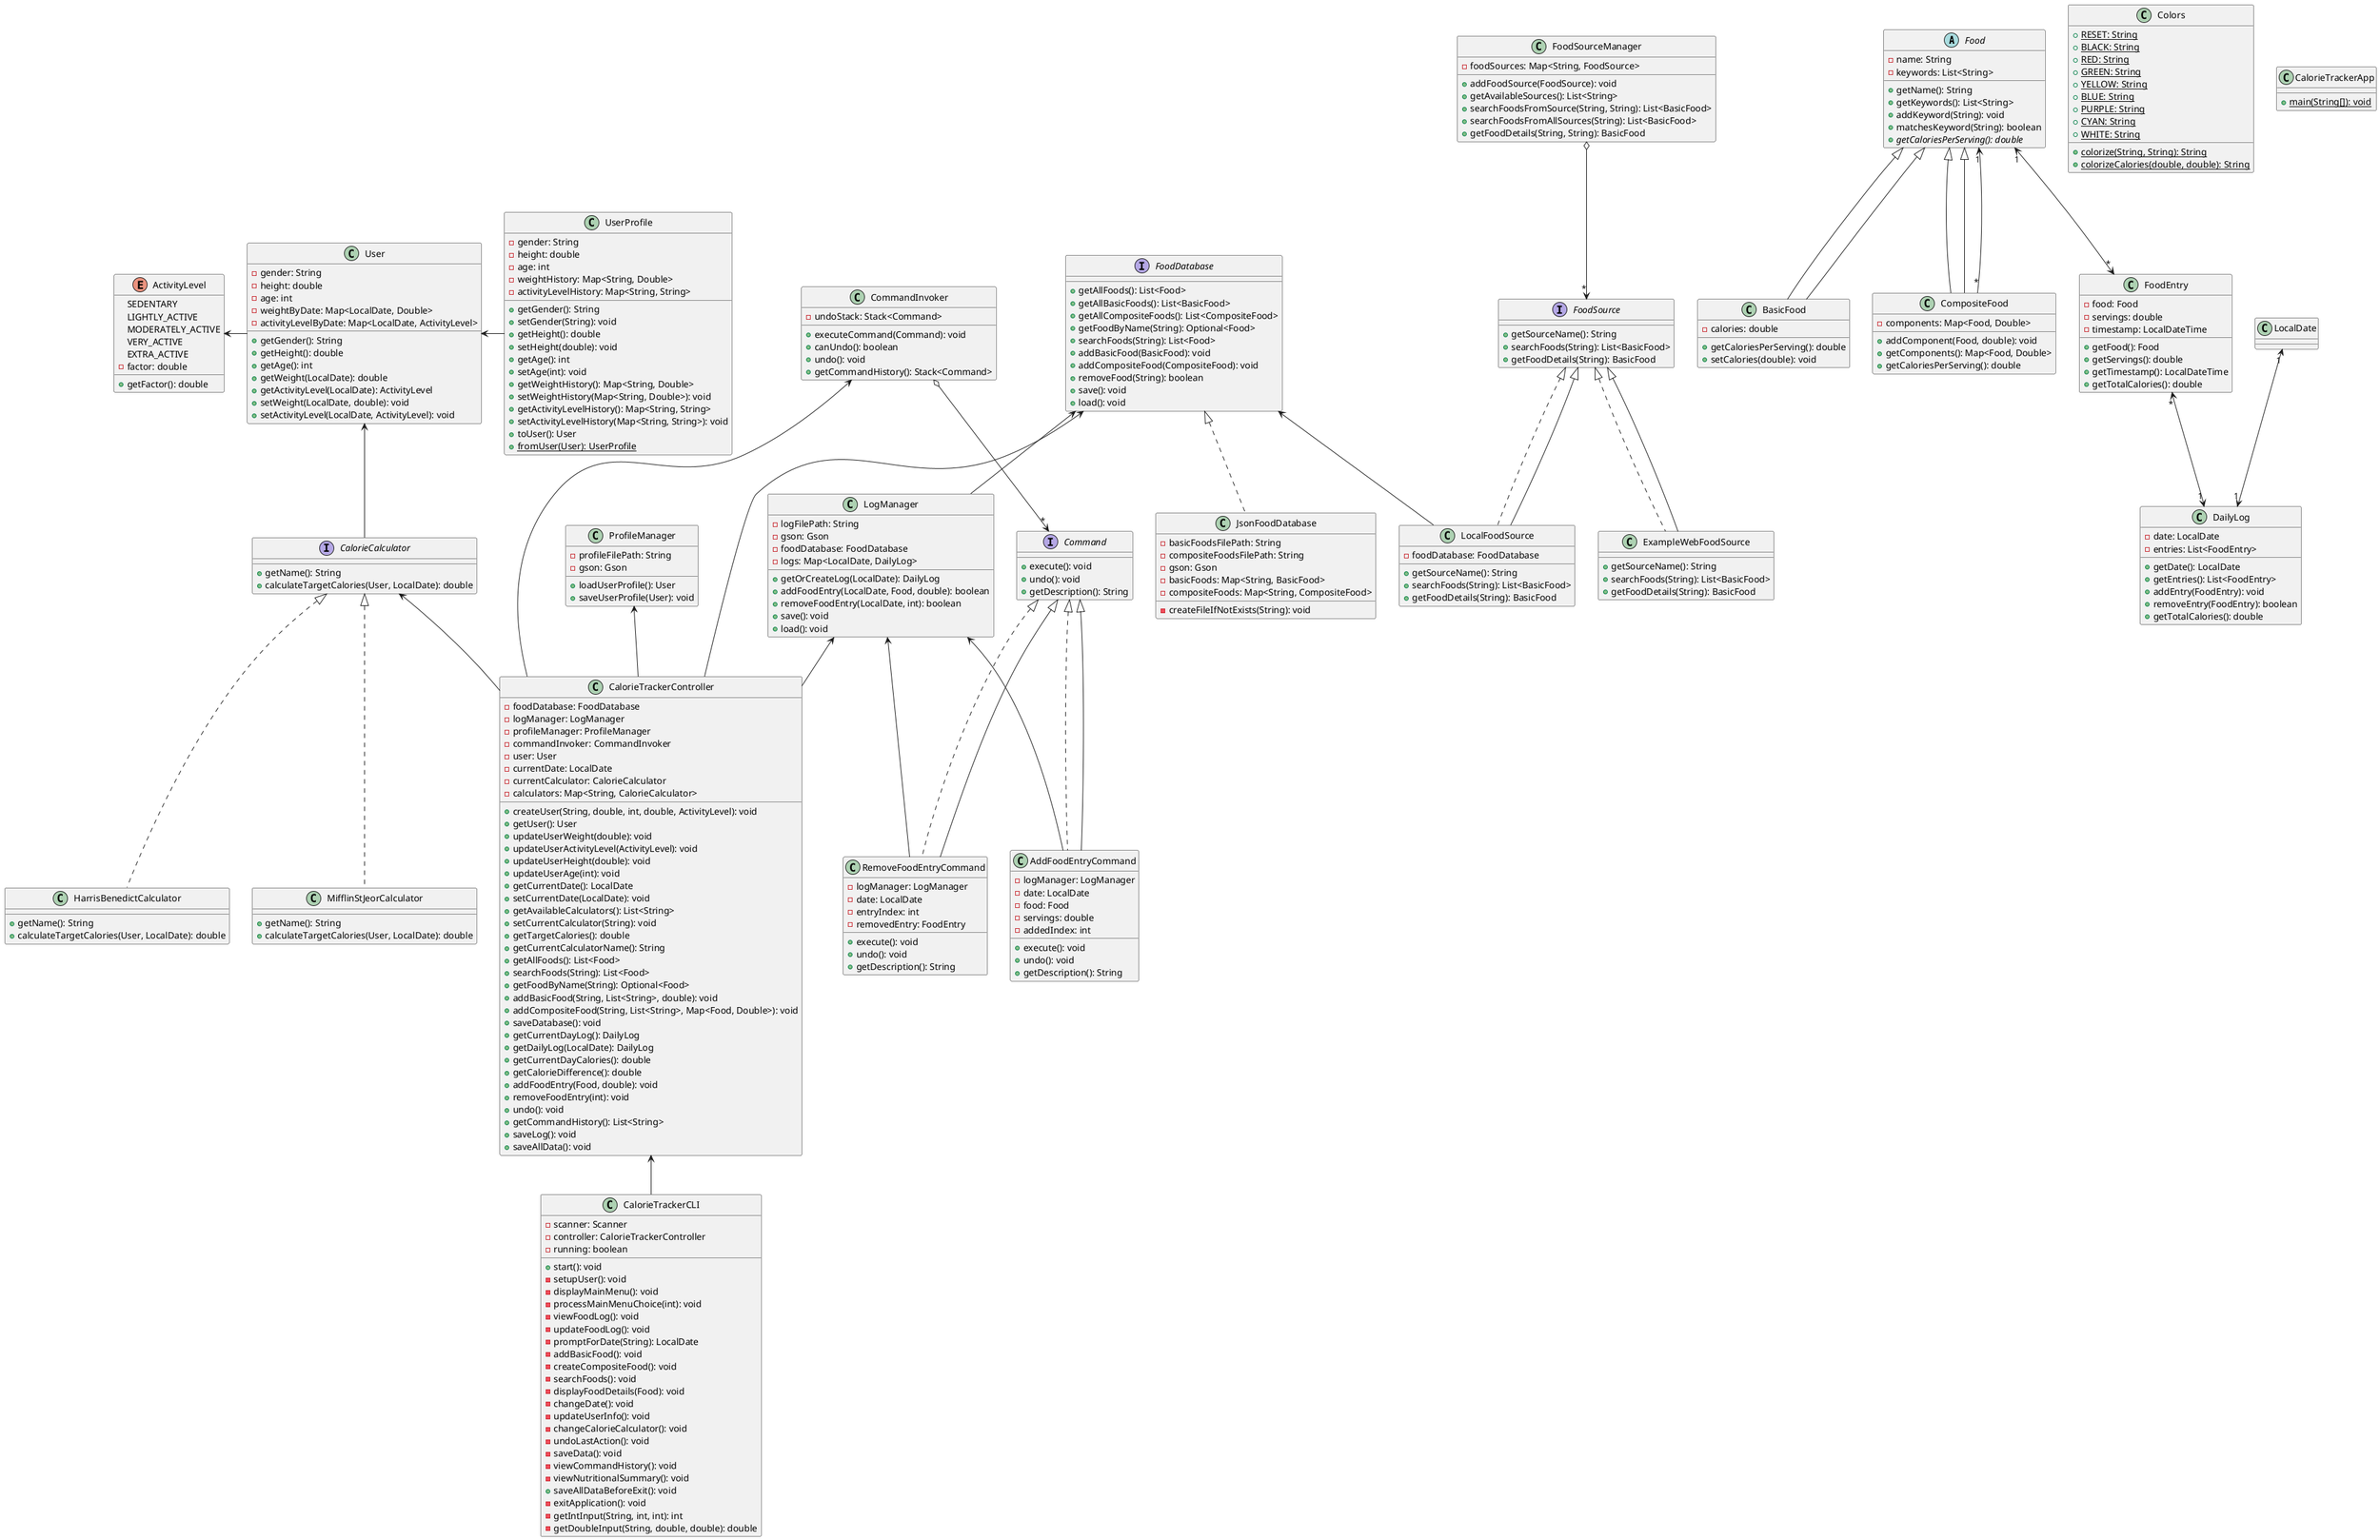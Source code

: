 @startuml CalorieTrackerApplication

' Model Classes
abstract class Food {
  - name: String
  - keywords: List<String>
  + getName(): String
  + getKeywords(): List<String>
  + addKeyword(String): void
  + matchesKeyword(String): boolean
  + {abstract} getCaloriesPerServing(): double
}

class BasicFood extends Food {
  - calories: double
  + getCaloriesPerServing(): double
  + setCalories(double): void
}

class CompositeFood extends Food {
  - components: Map<Food, Double>
  + addComponent(Food, double): void
  + getComponents(): Map<Food, Double>
  + getCaloriesPerServing(): double
}

class FoodEntry {
  - food: Food
  - servings: double
  - timestamp: LocalDateTime
  + getFood(): Food
  + getServings(): double
  + getTimestamp(): LocalDateTime
  + getTotalCalories(): double
}

class DailyLog {
  - date: LocalDate
  - entries: List<FoodEntry>
  + getDate(): LocalDate
  + getEntries(): List<FoodEntry>
  + addEntry(FoodEntry): void
  + removeEntry(FoodEntry): boolean
  + getTotalCalories(): double
}

class User {
  - gender: String
  - height: double
  - age: int
  - weightByDate: Map<LocalDate, Double>
  - activityLevelByDate: Map<LocalDate, ActivityLevel>
  + getGender(): String
  + getHeight(): double
  + getAge(): int
  + getWeight(LocalDate): double
  + getActivityLevel(LocalDate): ActivityLevel
  + setWeight(LocalDate, double): void
  + setActivityLevel(LocalDate, ActivityLevel): void
}

enum ActivityLevel {
  SEDENTARY
  LIGHTLY_ACTIVE
  MODERATELY_ACTIVE
  VERY_ACTIVE
  EXTRA_ACTIVE
  - factor: double
  + getFactor(): double
}

class UserProfile {
  - gender: String
  - height: double
  - age: int
  - weightHistory: Map<String, Double>
  - activityLevelHistory: Map<String, String>
  + getGender(): String
  + setGender(String): void
  + getHeight(): double
  + setHeight(double): void
  + getAge(): int
  + setAge(int): void
  + getWeightHistory(): Map<String, Double>
  + setWeightHistory(Map<String, Double>): void
  + getActivityLevelHistory(): Map<String, String>
  + setActivityLevelHistory(Map<String, String>): void
  + toUser(): User
  + {static} fromUser(User): UserProfile
}

' DB Classes
interface FoodDatabase {
  + getAllFoods(): List<Food>
  + getAllBasicFoods(): List<BasicFood>
  + getAllCompositeFoods(): List<CompositeFood>
  + getFoodByName(String): Optional<Food>
  + searchFoods(String): List<Food>
  + addBasicFood(BasicFood): void
  + addCompositeFood(CompositeFood): void
  + removeFood(String): boolean
  + save(): void
  + load(): void
}

class JsonFoodDatabase implements FoodDatabase {
  - basicFoodsFilePath: String
  - compositeFoodsFilePath: String
  - gson: Gson
  - basicFoods: Map<String, BasicFood>
  - compositeFoods: Map<String, CompositeFood>
  - createFileIfNotExists(String): void
}

class LogManager {
  - logFilePath: String
  - gson: Gson
  - foodDatabase: FoodDatabase
  - logs: Map<LocalDate, DailyLog>
  + getOrCreateLog(LocalDate): DailyLog
  + addFoodEntry(LocalDate, Food, double): boolean
  + removeFoodEntry(LocalDate, int): boolean
  + save(): void
  + load(): void
}

class ProfileManager {
  - profileFilePath: String
  - gson: Gson
  + loadUserProfile(): User
  + saveUserProfile(User): void
}

' Service Classes
interface CalorieCalculator {
  + getName(): String
  + calculateTargetCalories(User, LocalDate): double
}

class HarrisBenedictCalculator implements CalorieCalculator {
  + getName(): String
  + calculateTargetCalories(User, LocalDate): double
}

class MifflinStJeorCalculator implements CalorieCalculator {
  + getName(): String
  + calculateTargetCalories(User, LocalDate): double
}

interface FoodSource {
  + getSourceName(): String
  + searchFoods(String): List<BasicFood>
  + getFoodDetails(String): BasicFood
}

class LocalFoodSource implements FoodSource {
  - foodDatabase: FoodDatabase
  + getSourceName(): String
  + searchFoods(String): List<BasicFood>
  + getFoodDetails(String): BasicFood
}

class ExampleWebFoodSource implements FoodSource {
  + getSourceName(): String
  + searchFoods(String): List<BasicFood>
  + getFoodDetails(String): BasicFood
}

class FoodSourceManager {
  - foodSources: Map<String, FoodSource>
  + addFoodSource(FoodSource): void
  + getAvailableSources(): List<String>
  + searchFoodsFromSource(String, String): List<BasicFood>
  + searchFoodsFromAllSources(String): List<BasicFood>
  + getFoodDetails(String, String): BasicFood
}

' Command Classes
interface Command {
  + execute(): void
  + undo(): void
  + getDescription(): String
}

class AddFoodEntryCommand implements Command {
  - logManager: LogManager
  - date: LocalDate
  - food: Food
  - servings: double
  - addedIndex: int
  + execute(): void
  + undo(): void
  + getDescription(): String
}

class RemoveFoodEntryCommand implements Command {
  - logManager: LogManager
  - date: LocalDate
  - entryIndex: int
  - removedEntry: FoodEntry
  + execute(): void
  + undo(): void
  + getDescription(): String
}

class CommandInvoker {
  - undoStack: Stack<Command>
  + executeCommand(Command): void
  + canUndo(): boolean
  + undo(): void
  + getCommandHistory(): Stack<Command>
}

' Controller Class
class CalorieTrackerController {
  - foodDatabase: FoodDatabase
  - logManager: LogManager
  - profileManager: ProfileManager
  - commandInvoker: CommandInvoker
  - user: User
  - currentDate: LocalDate
  - currentCalculator: CalorieCalculator
  - calculators: Map<String, CalorieCalculator>
  + createUser(String, double, int, double, ActivityLevel): void
  + getUser(): User
  + updateUserWeight(double): void
  + updateUserActivityLevel(ActivityLevel): void
  + updateUserHeight(double): void
  + updateUserAge(int): void
  + getCurrentDate(): LocalDate
  + setCurrentDate(LocalDate): void
  + getAvailableCalculators(): List<String>
  + setCurrentCalculator(String): void
  + getTargetCalories(): double
  + getCurrentCalculatorName(): String
  + getAllFoods(): List<Food>
  + searchFoods(String): List<Food>
  + getFoodByName(String): Optional<Food>
  + addBasicFood(String, List<String>, double): void
  + addCompositeFood(String, List<String>, Map<Food, Double>): void
  + saveDatabase(): void
  + getCurrentDayLog(): DailyLog
  + getDailyLog(LocalDate): DailyLog
  + getCurrentDayCalories(): double
  + getCalorieDifference(): double
  + addFoodEntry(Food, double): void
  + removeFoodEntry(int): void
  + undo(): void
  + getCommandHistory(): List<String>
  + saveLog(): void
  + saveAllData(): void
}

' CLI Class
class CalorieTrackerCLI {
  - scanner: Scanner
  - controller: CalorieTrackerController
  - running: boolean
  + start(): void
  - setupUser(): void
  - displayMainMenu(): void
  - processMainMenuChoice(int): void
  - viewFoodLog(): void
  - updateFoodLog(): void
  - promptForDate(String): LocalDate
  - addBasicFood(): void
  - createCompositeFood(): void
  - searchFoods(): void
  - displayFoodDetails(Food): void
  - changeDate(): void
  - updateUserInfo(): void
  - changeCalorieCalculator(): void
  - undoLastAction(): void
  - saveData(): void
  - viewCommandHistory(): void
  - viewNutritionalSummary(): void
  + saveAllDataBeforeExit(): void
  - exitApplication(): void
  - getIntInput(String, int, int): int
  - getDoubleInput(String, double, double): double
}

class Colors {
  + {static} RESET: String
  + {static} BLACK: String
  + {static} RED: String
  + {static} GREEN: String
  + {static} YELLOW: String
  + {static} BLUE: String
  + {static} PURPLE: String
  + {static} CYAN: String
  + {static} WHITE: String
  + {static} colorize(String, String): String
  + {static} colorizeCalories(double, double): String
}

' Main Class
class CalorieTrackerApp {
  + {static} main(String[]): void
}

' Relationships
ActivityLevel <- User
User <- UserProfile

Food <|-- BasicFood
Food <|-- CompositeFood
Food "1" <--> "*" FoodEntry
FoodEntry "*" <--> "1" DailyLog
LocalDate "1" <--> "1" DailyLog
Food "1" <-- "*" CompositeFood

FoodDatabase <-- LogManager
FoodDatabase <-- LocalFoodSource
User <-- CalorieCalculator

CommandInvoker o--> "*" Command
Command <|-- AddFoodEntryCommand
Command <|-- RemoveFoodEntryCommand
LogManager <-- AddFoodEntryCommand
LogManager <-- RemoveFoodEntryCommand

FoodSourceManager o--> "*" FoodSource
FoodSource <|-- LocalFoodSource
FoodSource <|-- ExampleWebFoodSource

FoodDatabase <-- CalorieTrackerController
LogManager <-- CalorieTrackerController
ProfileManager <-- CalorieTrackerController
CommandInvoker <-- CalorieTrackerController
CalorieCalculator <-- CalorieTrackerController
CalorieTrackerController <-- CalorieTrackerCLI
@enduml